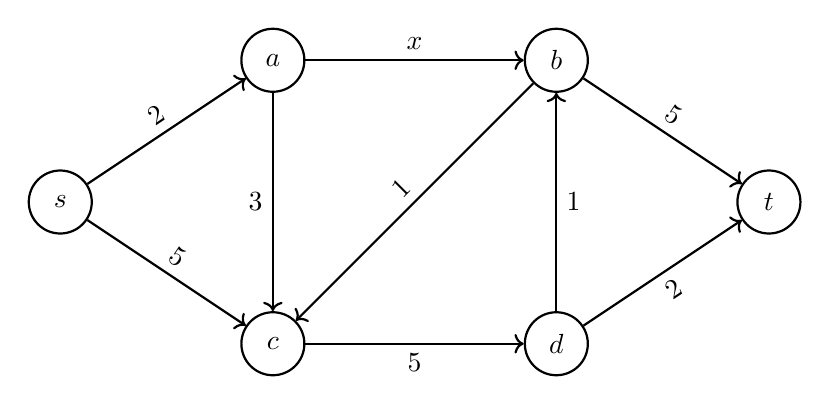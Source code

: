 \begin{tikzpicture}[style=thick,scale=0.9]
\tikzstyle{vertex}=[draw, circle, fill=white, inner sep=0pt, minimum size=8mm]

\node[vertex] (s) at (-5, 0) {$s$};
\node[vertex] (a) at (-2, 2) {$a$};
\node[vertex] (b) at ( 2, 2) {$b$};
\node[vertex] (c) at (-2,-2) {$c$};
\node[vertex] (d) at ( 2,-2) {$d$};
\node[vertex] (t) at ( 5, 0) {$t$};

\draw[->] (s) -- (a) node [above, midway, sloped] {$2$};
\draw[->] (s) -- (c) node [above, midway, sloped] {$5$};
\draw[->] (a) -- (b) node [above, midway] {$x$};
\draw[->] (a) -- (c) node [left, midway] {$3$};
\draw[->] (b) -- (c) node [above, midway, sloped] {$1$};
\draw[->] (b) -- (t) node [above, midway, sloped] {$5$};
\draw[->] (c) -- (d) node [below, midway] {$5$};
\draw[->] (d) -- (b) node [right, midway] {$1$};
\draw[->] (d) -- (t) node [below, midway, sloped] {$2$};
\end{tikzpicture}
